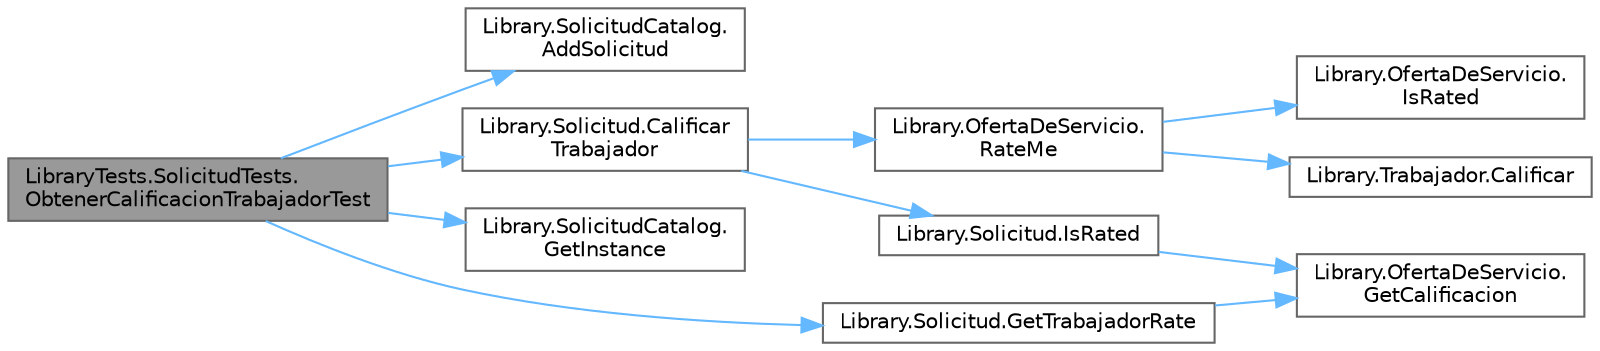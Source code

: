digraph "LibraryTests.SolicitudTests.ObtenerCalificacionTrabajadorTest"
{
 // INTERACTIVE_SVG=YES
 // LATEX_PDF_SIZE
  bgcolor="transparent";
  edge [fontname=Helvetica,fontsize=10,labelfontname=Helvetica,labelfontsize=10];
  node [fontname=Helvetica,fontsize=10,shape=box,height=0.2,width=0.4];
  rankdir="LR";
  Node1 [label="LibraryTests.SolicitudTests.\lObtenerCalificacionTrabajadorTest",height=0.2,width=0.4,color="gray40", fillcolor="grey60", style="filled", fontcolor="black",tooltip="Test para obtener la calificación de un trabajador."];
  Node1 -> Node2 [color="steelblue1",style="solid"];
  Node2 [label="Library.SolicitudCatalog.\lAddSolicitud",height=0.2,width=0.4,color="grey40", fillcolor="white", style="filled",URL="$classLibrary_1_1SolicitudCatalog.html#a3331fe5811ee8e1bbfa26b0175cb5095",tooltip="Método para agregar una al catálogo."];
  Node1 -> Node3 [color="steelblue1",style="solid"];
  Node3 [label="Library.Solicitud.Calificar\lTrabajador",height=0.2,width=0.4,color="grey40", fillcolor="white", style="filled",URL="$classLibrary_1_1Solicitud.html#a7f50425869d0aad5d0c0f7e6abe42492",tooltip="Método para calificar un trabajador."];
  Node3 -> Node4 [color="steelblue1",style="solid"];
  Node4 [label="Library.Solicitud.IsRated",height=0.2,width=0.4,color="grey40", fillcolor="white", style="filled",URL="$classLibrary_1_1Solicitud.html#a3f28506b2bd1231cf55a2652d876d2ea",tooltip="Método para conocer si una oferta fue calificada."];
  Node4 -> Node5 [color="steelblue1",style="solid"];
  Node5 [label="Library.OfertaDeServicio.\lGetCalificacion",height=0.2,width=0.4,color="grey40", fillcolor="white", style="filled",URL="$classLibrary_1_1OfertaDeServicio.html#a7d3b09276de28b53109097ca44c76ac8",tooltip="Método para obtener la calificación dada a la oferta tras ser finalizada."];
  Node3 -> Node6 [color="steelblue1",style="solid"];
  Node6 [label="Library.OfertaDeServicio.\lRateMe",height=0.2,width=0.4,color="grey40", fillcolor="white", style="filled",URL="$classLibrary_1_1OfertaDeServicio.html#aeed25698e68c88cf5374dd5afe732b5f",tooltip="Método para calificar la oferta en cuestión."];
  Node6 -> Node7 [color="steelblue1",style="solid"];
  Node7 [label="Library.Trabajador.Calificar",height=0.2,width=0.4,color="grey40", fillcolor="white", style="filled",URL="$classLibrary_1_1Trabajador.html#a6f55f5fa1d9bdd301639a0ac3d87b58e",tooltip="Método para calificar un usuario."];
  Node6 -> Node8 [color="steelblue1",style="solid"];
  Node8 [label="Library.OfertaDeServicio.\lIsRated",height=0.2,width=0.4,color="grey40", fillcolor="white", style="filled",URL="$classLibrary_1_1OfertaDeServicio.html#a492d374e602fdcdc4053c1dc182ad32c",tooltip="Método para verificar si fue calificada la oferta."];
  Node1 -> Node9 [color="steelblue1",style="solid"];
  Node9 [label="Library.SolicitudCatalog.\lGetInstance",height=0.2,width=0.4,color="grey40", fillcolor="white", style="filled",URL="$classLibrary_1_1SolicitudCatalog.html#a6eeaee8760274576dab2c74b4f22576e",tooltip="Método para obtener la instancia de la clase."];
  Node1 -> Node10 [color="steelblue1",style="solid"];
  Node10 [label="Library.Solicitud.GetTrabajadorRate",height=0.2,width=0.4,color="grey40", fillcolor="white", style="filled",URL="$classLibrary_1_1Solicitud.html#a9c37895e75e674a5ea4667bb8aee1d4d",tooltip="Método para obtener el promedio de calificación de un trabajador."];
  Node10 -> Node5 [color="steelblue1",style="solid"];
}

